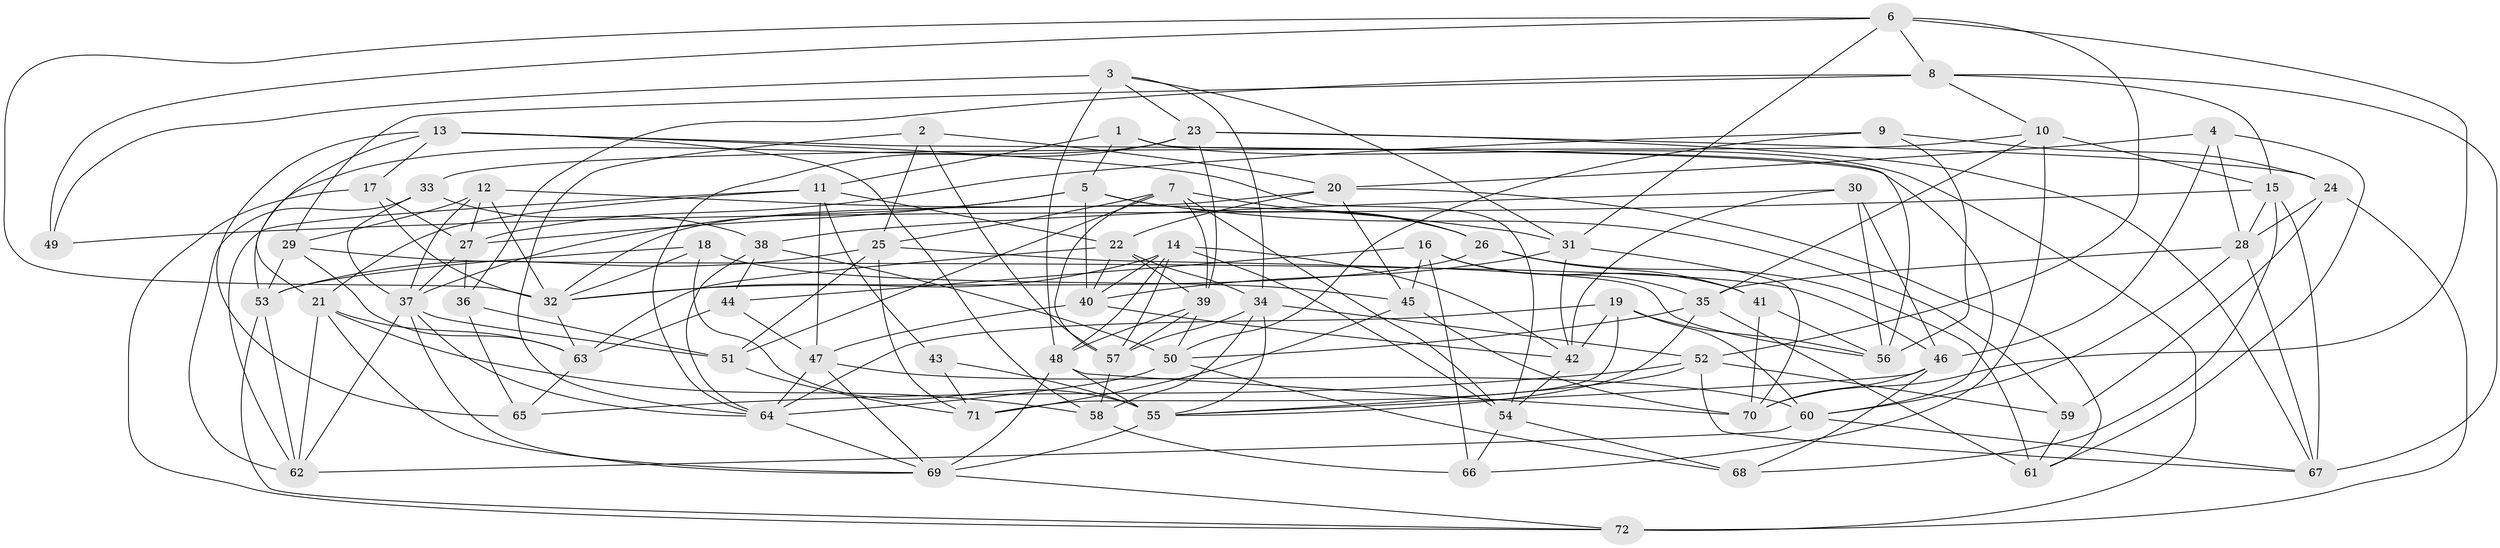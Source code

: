 // original degree distribution, {4: 1.0}
// Generated by graph-tools (version 1.1) at 2025/03/03/09/25 03:03:10]
// undirected, 72 vertices, 195 edges
graph export_dot {
graph [start="1"]
  node [color=gray90,style=filled];
  1;
  2;
  3;
  4;
  5;
  6;
  7;
  8;
  9;
  10;
  11;
  12;
  13;
  14;
  15;
  16;
  17;
  18;
  19;
  20;
  21;
  22;
  23;
  24;
  25;
  26;
  27;
  28;
  29;
  30;
  31;
  32;
  33;
  34;
  35;
  36;
  37;
  38;
  39;
  40;
  41;
  42;
  43;
  44;
  45;
  46;
  47;
  48;
  49;
  50;
  51;
  52;
  53;
  54;
  55;
  56;
  57;
  58;
  59;
  60;
  61;
  62;
  63;
  64;
  65;
  66;
  67;
  68;
  69;
  70;
  71;
  72;
  1 -- 5 [weight=1.0];
  1 -- 11 [weight=1.0];
  1 -- 56 [weight=1.0];
  1 -- 72 [weight=1.0];
  2 -- 20 [weight=1.0];
  2 -- 25 [weight=1.0];
  2 -- 57 [weight=1.0];
  2 -- 64 [weight=1.0];
  3 -- 23 [weight=1.0];
  3 -- 31 [weight=1.0];
  3 -- 34 [weight=1.0];
  3 -- 48 [weight=1.0];
  3 -- 49 [weight=2.0];
  4 -- 20 [weight=1.0];
  4 -- 28 [weight=1.0];
  4 -- 46 [weight=1.0];
  4 -- 61 [weight=1.0];
  5 -- 26 [weight=1.0];
  5 -- 27 [weight=1.0];
  5 -- 37 [weight=1.0];
  5 -- 40 [weight=1.0];
  5 -- 59 [weight=1.0];
  6 -- 8 [weight=1.0];
  6 -- 31 [weight=1.0];
  6 -- 32 [weight=1.0];
  6 -- 49 [weight=1.0];
  6 -- 52 [weight=1.0];
  6 -- 70 [weight=1.0];
  7 -- 25 [weight=1.0];
  7 -- 26 [weight=1.0];
  7 -- 39 [weight=1.0];
  7 -- 51 [weight=1.0];
  7 -- 54 [weight=1.0];
  7 -- 57 [weight=1.0];
  8 -- 10 [weight=1.0];
  8 -- 15 [weight=1.0];
  8 -- 29 [weight=1.0];
  8 -- 36 [weight=1.0];
  8 -- 67 [weight=1.0];
  9 -- 24 [weight=1.0];
  9 -- 27 [weight=1.0];
  9 -- 50 [weight=1.0];
  9 -- 56 [weight=1.0];
  10 -- 15 [weight=1.0];
  10 -- 33 [weight=1.0];
  10 -- 35 [weight=1.0];
  10 -- 66 [weight=2.0];
  11 -- 21 [weight=1.0];
  11 -- 22 [weight=1.0];
  11 -- 43 [weight=1.0];
  11 -- 47 [weight=1.0];
  11 -- 62 [weight=1.0];
  12 -- 27 [weight=1.0];
  12 -- 29 [weight=2.0];
  12 -- 31 [weight=1.0];
  12 -- 32 [weight=1.0];
  12 -- 37 [weight=1.0];
  13 -- 17 [weight=1.0];
  13 -- 21 [weight=1.0];
  13 -- 54 [weight=1.0];
  13 -- 58 [weight=1.0];
  13 -- 60 [weight=1.0];
  13 -- 65 [weight=1.0];
  14 -- 32 [weight=1.0];
  14 -- 40 [weight=1.0];
  14 -- 42 [weight=1.0];
  14 -- 48 [weight=1.0];
  14 -- 54 [weight=1.0];
  14 -- 57 [weight=1.0];
  15 -- 28 [weight=1.0];
  15 -- 49 [weight=1.0];
  15 -- 67 [weight=1.0];
  15 -- 68 [weight=1.0];
  16 -- 35 [weight=1.0];
  16 -- 41 [weight=1.0];
  16 -- 44 [weight=1.0];
  16 -- 45 [weight=2.0];
  16 -- 66 [weight=1.0];
  17 -- 27 [weight=1.0];
  17 -- 32 [weight=1.0];
  17 -- 72 [weight=1.0];
  18 -- 32 [weight=1.0];
  18 -- 45 [weight=1.0];
  18 -- 53 [weight=1.0];
  18 -- 55 [weight=1.0];
  19 -- 42 [weight=1.0];
  19 -- 56 [weight=1.0];
  19 -- 60 [weight=1.0];
  19 -- 64 [weight=1.0];
  19 -- 71 [weight=2.0];
  20 -- 22 [weight=1.0];
  20 -- 32 [weight=1.0];
  20 -- 45 [weight=1.0];
  20 -- 61 [weight=1.0];
  21 -- 58 [weight=1.0];
  21 -- 62 [weight=1.0];
  21 -- 63 [weight=1.0];
  21 -- 69 [weight=1.0];
  22 -- 34 [weight=1.0];
  22 -- 39 [weight=1.0];
  22 -- 40 [weight=1.0];
  22 -- 63 [weight=1.0];
  23 -- 24 [weight=1.0];
  23 -- 39 [weight=1.0];
  23 -- 53 [weight=1.0];
  23 -- 64 [weight=1.0];
  23 -- 67 [weight=1.0];
  24 -- 28 [weight=1.0];
  24 -- 59 [weight=1.0];
  24 -- 72 [weight=2.0];
  25 -- 51 [weight=1.0];
  25 -- 53 [weight=1.0];
  25 -- 56 [weight=1.0];
  25 -- 71 [weight=1.0];
  26 -- 32 [weight=1.0];
  26 -- 41 [weight=1.0];
  26 -- 61 [weight=2.0];
  27 -- 36 [weight=2.0];
  27 -- 37 [weight=2.0];
  28 -- 35 [weight=1.0];
  28 -- 60 [weight=1.0];
  28 -- 67 [weight=1.0];
  29 -- 46 [weight=1.0];
  29 -- 53 [weight=1.0];
  29 -- 63 [weight=1.0];
  30 -- 38 [weight=1.0];
  30 -- 42 [weight=1.0];
  30 -- 46 [weight=1.0];
  30 -- 56 [weight=1.0];
  31 -- 40 [weight=1.0];
  31 -- 42 [weight=3.0];
  31 -- 70 [weight=1.0];
  32 -- 63 [weight=1.0];
  33 -- 37 [weight=2.0];
  33 -- 38 [weight=2.0];
  33 -- 62 [weight=1.0];
  34 -- 52 [weight=1.0];
  34 -- 55 [weight=1.0];
  34 -- 57 [weight=1.0];
  34 -- 58 [weight=1.0];
  35 -- 50 [weight=1.0];
  35 -- 55 [weight=1.0];
  35 -- 61 [weight=1.0];
  36 -- 51 [weight=2.0];
  36 -- 65 [weight=1.0];
  37 -- 51 [weight=1.0];
  37 -- 62 [weight=1.0];
  37 -- 64 [weight=1.0];
  37 -- 69 [weight=1.0];
  38 -- 44 [weight=1.0];
  38 -- 50 [weight=1.0];
  38 -- 64 [weight=1.0];
  39 -- 48 [weight=1.0];
  39 -- 50 [weight=1.0];
  39 -- 57 [weight=1.0];
  40 -- 42 [weight=1.0];
  40 -- 47 [weight=1.0];
  41 -- 56 [weight=1.0];
  41 -- 70 [weight=1.0];
  42 -- 54 [weight=1.0];
  43 -- 55 [weight=2.0];
  43 -- 71 [weight=1.0];
  44 -- 47 [weight=1.0];
  44 -- 63 [weight=1.0];
  45 -- 70 [weight=1.0];
  45 -- 71 [weight=1.0];
  46 -- 55 [weight=1.0];
  46 -- 68 [weight=1.0];
  46 -- 70 [weight=1.0];
  47 -- 60 [weight=1.0];
  47 -- 64 [weight=1.0];
  47 -- 69 [weight=1.0];
  48 -- 55 [weight=1.0];
  48 -- 69 [weight=1.0];
  48 -- 70 [weight=1.0];
  50 -- 64 [weight=1.0];
  50 -- 68 [weight=1.0];
  51 -- 71 [weight=1.0];
  52 -- 55 [weight=1.0];
  52 -- 59 [weight=1.0];
  52 -- 65 [weight=1.0];
  52 -- 67 [weight=1.0];
  53 -- 62 [weight=1.0];
  53 -- 72 [weight=1.0];
  54 -- 66 [weight=1.0];
  54 -- 68 [weight=1.0];
  55 -- 69 [weight=2.0];
  57 -- 58 [weight=1.0];
  58 -- 66 [weight=2.0];
  59 -- 61 [weight=1.0];
  60 -- 62 [weight=1.0];
  60 -- 67 [weight=1.0];
  63 -- 65 [weight=1.0];
  64 -- 69 [weight=1.0];
  69 -- 72 [weight=1.0];
}
